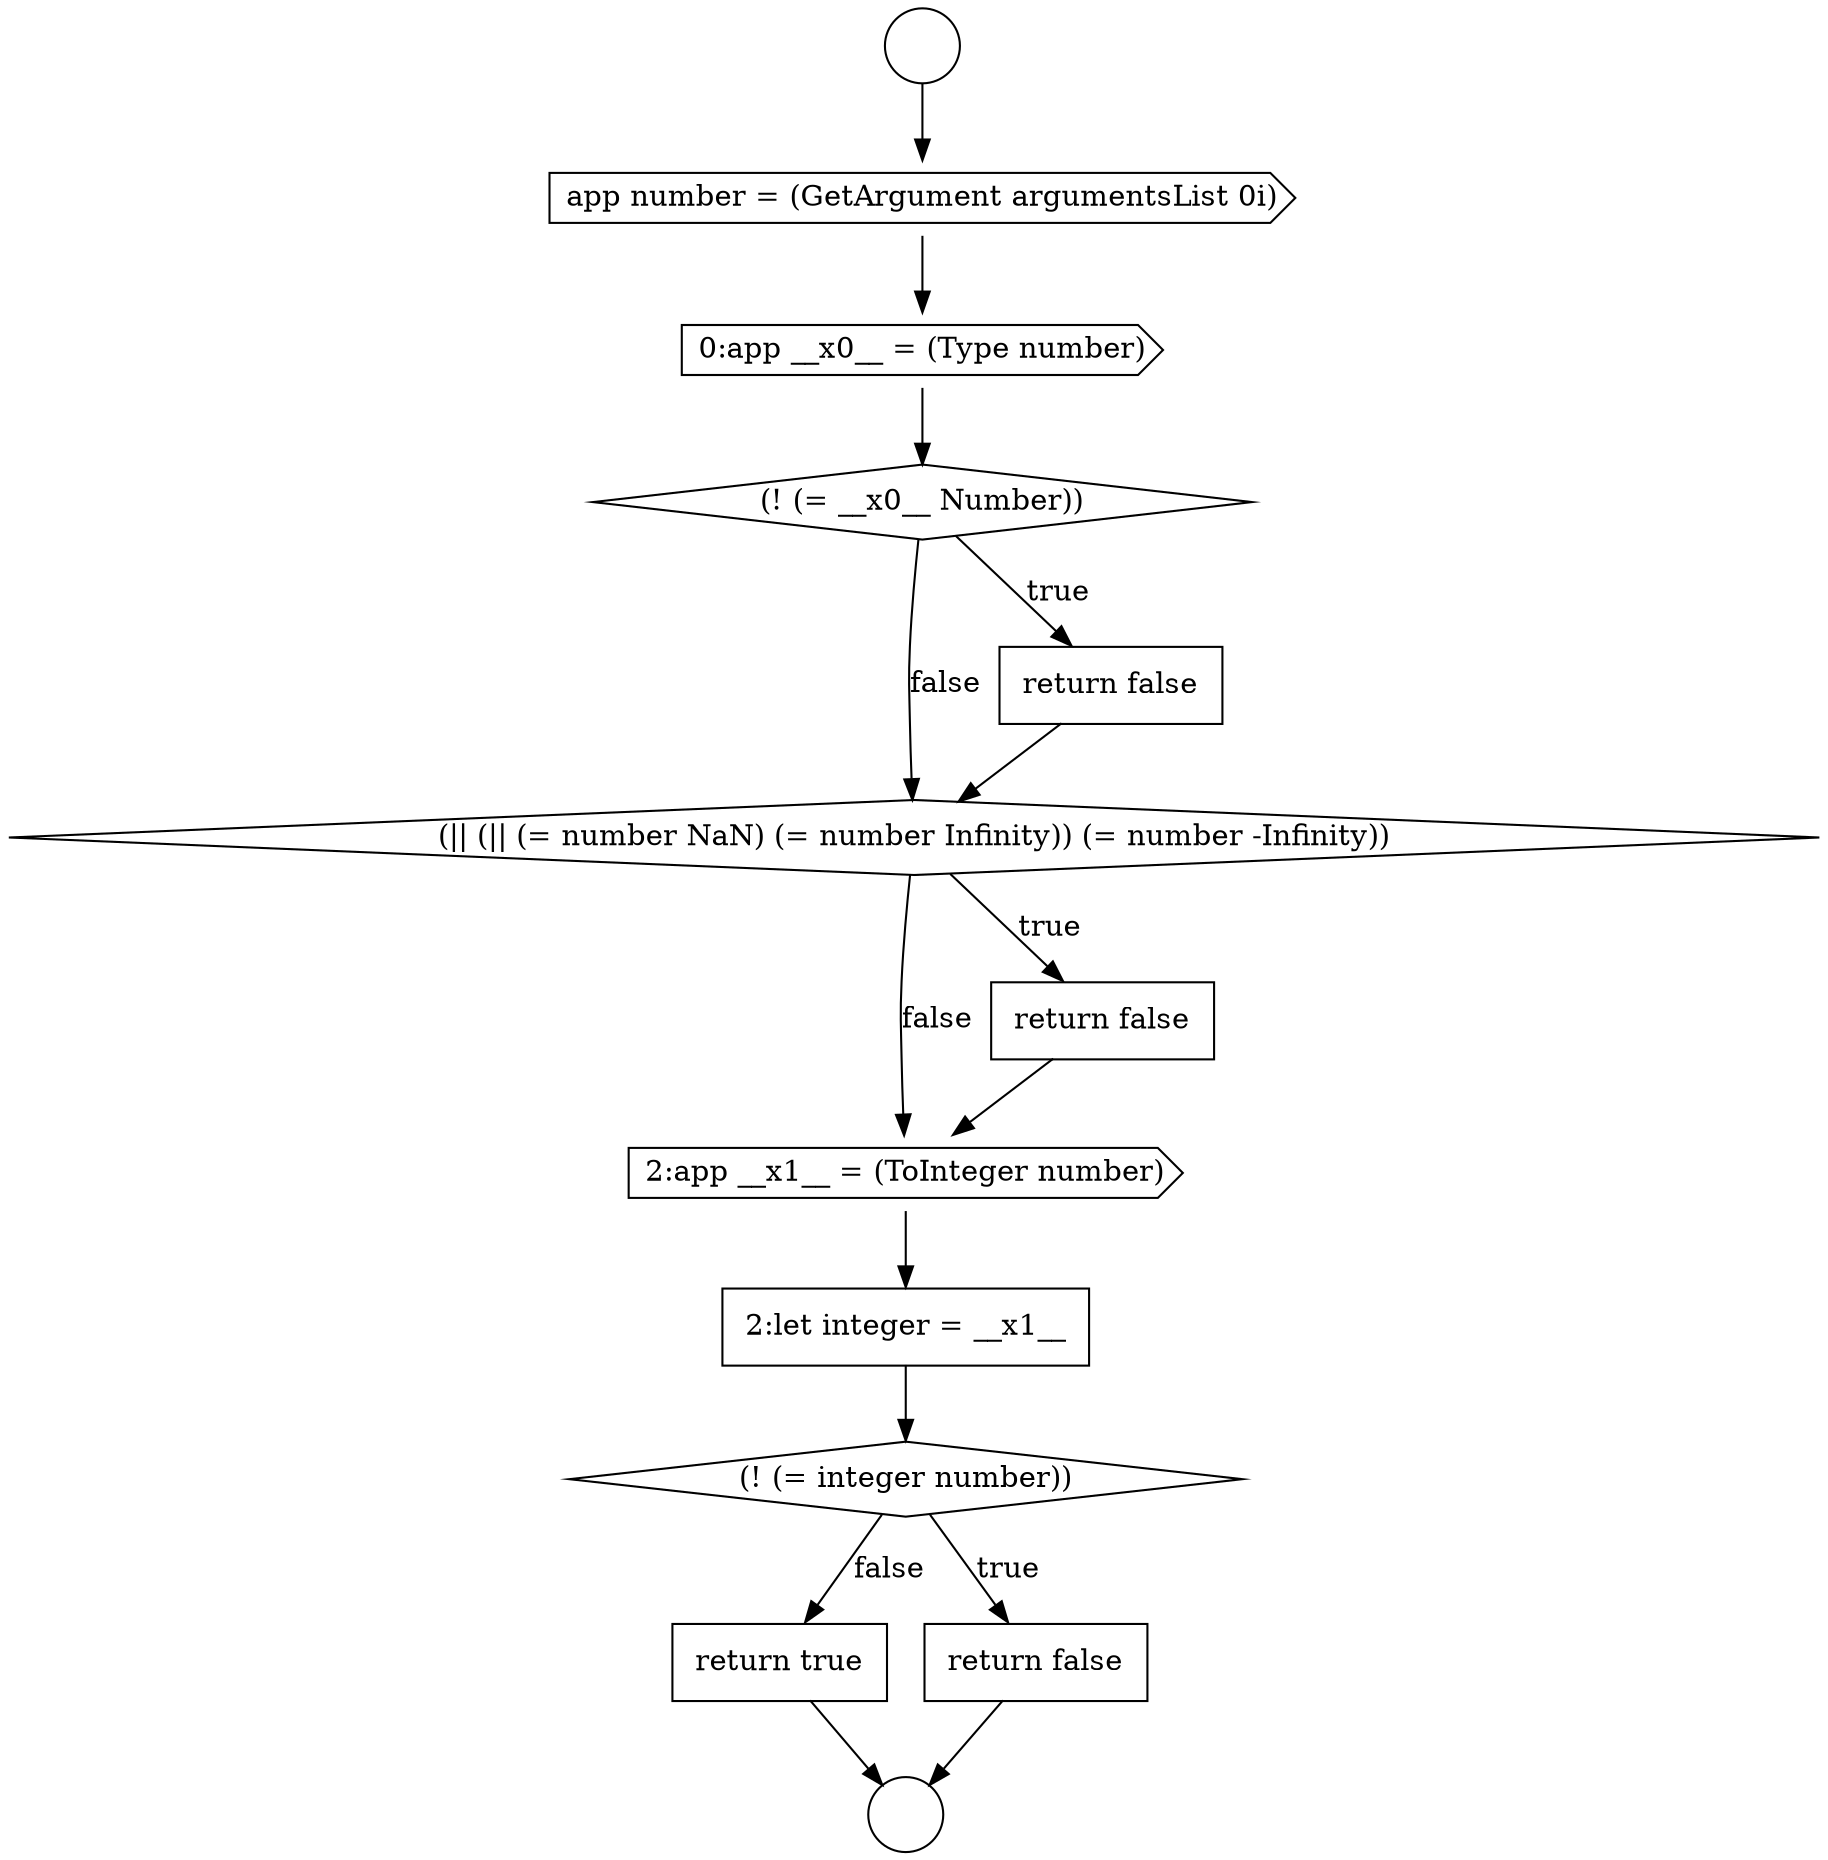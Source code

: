 digraph {
  node10876 [shape=cds, label=<<font color="black">2:app __x1__ = (ToInteger number)</font>> color="black" fillcolor="white" style=filled]
  node10869 [shape=circle label=" " color="black" fillcolor="white" style=filled]
  node10871 [shape=cds, label=<<font color="black">0:app __x0__ = (Type number)</font>> color="black" fillcolor="white" style=filled]
  node10875 [shape=none, margin=0, label=<<font color="black">
    <table border="0" cellborder="1" cellspacing="0" cellpadding="10">
      <tr><td align="left">return false</td></tr>
    </table>
  </font>> color="black" fillcolor="white" style=filled]
  node10880 [shape=none, margin=0, label=<<font color="black">
    <table border="0" cellborder="1" cellspacing="0" cellpadding="10">
      <tr><td align="left">return true</td></tr>
    </table>
  </font>> color="black" fillcolor="white" style=filled]
  node10879 [shape=none, margin=0, label=<<font color="black">
    <table border="0" cellborder="1" cellspacing="0" cellpadding="10">
      <tr><td align="left">return false</td></tr>
    </table>
  </font>> color="black" fillcolor="white" style=filled]
  node10872 [shape=diamond, label=<<font color="black">(! (= __x0__ Number))</font>> color="black" fillcolor="white" style=filled]
  node10874 [shape=diamond, label=<<font color="black">(|| (|| (= number NaN) (= number Infinity)) (= number -Infinity))</font>> color="black" fillcolor="white" style=filled]
  node10878 [shape=diamond, label=<<font color="black">(! (= integer number))</font>> color="black" fillcolor="white" style=filled]
  node10873 [shape=none, margin=0, label=<<font color="black">
    <table border="0" cellborder="1" cellspacing="0" cellpadding="10">
      <tr><td align="left">return false</td></tr>
    </table>
  </font>> color="black" fillcolor="white" style=filled]
  node10870 [shape=cds, label=<<font color="black">app number = (GetArgument argumentsList 0i)</font>> color="black" fillcolor="white" style=filled]
  node10868 [shape=circle label=" " color="black" fillcolor="white" style=filled]
  node10877 [shape=none, margin=0, label=<<font color="black">
    <table border="0" cellborder="1" cellspacing="0" cellpadding="10">
      <tr><td align="left">2:let integer = __x1__</td></tr>
    </table>
  </font>> color="black" fillcolor="white" style=filled]
  node10868 -> node10870 [ color="black"]
  node10877 -> node10878 [ color="black"]
  node10878 -> node10879 [label=<<font color="black">true</font>> color="black"]
  node10878 -> node10880 [label=<<font color="black">false</font>> color="black"]
  node10876 -> node10877 [ color="black"]
  node10875 -> node10876 [ color="black"]
  node10870 -> node10871 [ color="black"]
  node10879 -> node10869 [ color="black"]
  node10871 -> node10872 [ color="black"]
  node10874 -> node10875 [label=<<font color="black">true</font>> color="black"]
  node10874 -> node10876 [label=<<font color="black">false</font>> color="black"]
  node10880 -> node10869 [ color="black"]
  node10873 -> node10874 [ color="black"]
  node10872 -> node10873 [label=<<font color="black">true</font>> color="black"]
  node10872 -> node10874 [label=<<font color="black">false</font>> color="black"]
}
